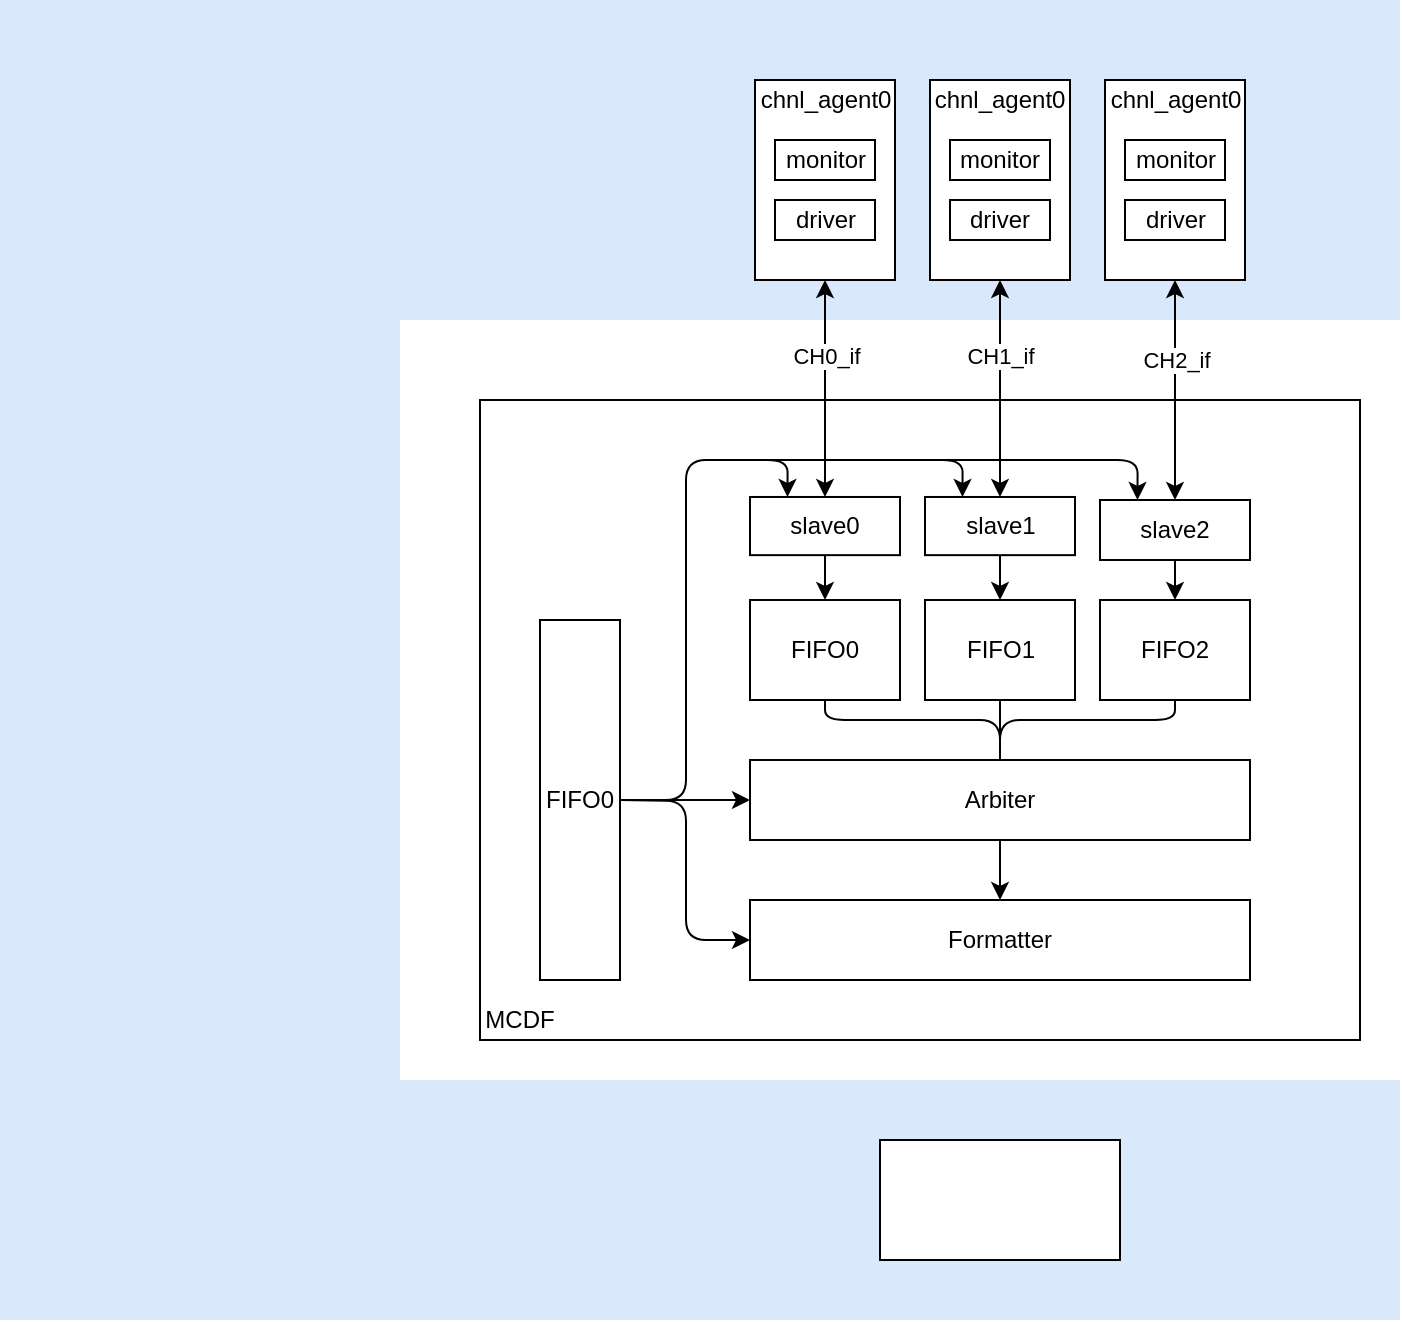 <mxfile version="13.7.6" type="github">
  <diagram id="-qIr2_UXZxA3kkLqqSqM" name="Page-1">
    <mxGraphModel dx="1527" dy="363" grid="1" gridSize="10" guides="1" tooltips="1" connect="1" arrows="1" fold="1" page="1" pageScale="1" pageWidth="850" pageHeight="1100" math="0" shadow="0">
      <root>
        <mxCell id="0" />
        <mxCell id="1" parent="0" />
        <mxCell id="Y9nZwd153pjmUSm361T4-116" value="" style="group" vertex="1" connectable="0" parent="1">
          <mxGeometry x="220" y="200" width="440" height="320" as="geometry" />
        </mxCell>
        <mxCell id="Y9nZwd153pjmUSm361T4-1" value="&lt;br&gt;&lt;br&gt;&lt;br&gt;&lt;br&gt;" style="rounded=0;whiteSpace=wrap;html=1;" vertex="1" parent="Y9nZwd153pjmUSm361T4-116">
          <mxGeometry width="440" height="320" as="geometry" />
        </mxCell>
        <mxCell id="Y9nZwd153pjmUSm361T4-14" value="MCDF&lt;br&gt;" style="text;html=1;strokeColor=none;fillColor=none;align=center;verticalAlign=middle;whiteSpace=wrap;rounded=0;" vertex="1" parent="Y9nZwd153pjmUSm361T4-116">
          <mxGeometry y="300.606" width="40" height="19.394" as="geometry" />
        </mxCell>
        <mxCell id="Y9nZwd153pjmUSm361T4-2" value="slave0" style="rounded=0;whiteSpace=wrap;html=1;" vertex="1" parent="Y9nZwd153pjmUSm361T4-116">
          <mxGeometry x="135" y="48.485" width="75" height="29.091" as="geometry" />
        </mxCell>
        <mxCell id="Y9nZwd153pjmUSm361T4-11" value="slave1" style="rounded=0;whiteSpace=wrap;html=1;" vertex="1" parent="Y9nZwd153pjmUSm361T4-116">
          <mxGeometry x="222.5" y="48.485" width="75" height="29.091" as="geometry" />
        </mxCell>
        <mxCell id="Y9nZwd153pjmUSm361T4-21" style="edgeStyle=orthogonalEdgeStyle;rounded=0;orthogonalLoop=1;jettySize=auto;html=1;exitX=0.5;exitY=1;exitDx=0;exitDy=0;entryX=0.5;entryY=0;entryDx=0;entryDy=0;" edge="1" parent="1" source="Y9nZwd153pjmUSm361T4-2" target="Y9nZwd153pjmUSm361T4-7">
          <mxGeometry relative="1" as="geometry" />
        </mxCell>
        <mxCell id="Y9nZwd153pjmUSm361T4-101" style="edgeStyle=elbowEdgeStyle;rounded=0;sketch=0;jumpStyle=none;orthogonalLoop=1;jettySize=auto;html=1;exitX=1;exitY=0.5;exitDx=0;exitDy=0;shadow=0;startArrow=none;startFill=0;endArrow=none;endFill=0;" edge="1" parent="1" source="Y9nZwd153pjmUSm361T4-6" target="Y9nZwd153pjmUSm361T4-1">
          <mxGeometry relative="1" as="geometry">
            <Array as="points">
              <mxPoint x="320" y="360" />
            </Array>
          </mxGeometry>
        </mxCell>
        <mxCell id="Y9nZwd153pjmUSm361T4-6" value="FIFO0" style="rounded=0;whiteSpace=wrap;html=1;" vertex="1" parent="1">
          <mxGeometry x="250" y="310" width="40" height="180" as="geometry" />
        </mxCell>
        <mxCell id="Y9nZwd153pjmUSm361T4-98" style="edgeStyle=orthogonalEdgeStyle;rounded=0;sketch=0;jumpStyle=none;orthogonalLoop=1;jettySize=auto;html=1;exitX=0.5;exitY=1;exitDx=0;exitDy=0;shadow=0;startArrow=none;startFill=0;endArrow=none;endFill=0;" edge="1" parent="1" source="Y9nZwd153pjmUSm361T4-9" target="Y9nZwd153pjmUSm361T4-15">
          <mxGeometry relative="1" as="geometry" />
        </mxCell>
        <mxCell id="Y9nZwd153pjmUSm361T4-9" value="FIFO1" style="rounded=0;whiteSpace=wrap;html=1;" vertex="1" parent="1">
          <mxGeometry x="442.5" y="300" width="75" height="50" as="geometry" />
        </mxCell>
        <mxCell id="Y9nZwd153pjmUSm361T4-22" style="edgeStyle=orthogonalEdgeStyle;rounded=0;orthogonalLoop=1;jettySize=auto;html=1;exitX=0.5;exitY=1;exitDx=0;exitDy=0;entryX=0.5;entryY=0;entryDx=0;entryDy=0;" edge="1" parent="1" source="Y9nZwd153pjmUSm361T4-11" target="Y9nZwd153pjmUSm361T4-9">
          <mxGeometry relative="1" as="geometry" />
        </mxCell>
        <mxCell id="Y9nZwd153pjmUSm361T4-12" value="FIFO2" style="rounded=0;whiteSpace=wrap;html=1;" vertex="1" parent="1">
          <mxGeometry x="530" y="300" width="75" height="50" as="geometry" />
        </mxCell>
        <mxCell id="Y9nZwd153pjmUSm361T4-23" style="edgeStyle=orthogonalEdgeStyle;rounded=0;orthogonalLoop=1;jettySize=auto;html=1;exitX=0.5;exitY=1;exitDx=0;exitDy=0;entryX=0.5;entryY=0;entryDx=0;entryDy=0;" edge="1" parent="1" source="Y9nZwd153pjmUSm361T4-13" target="Y9nZwd153pjmUSm361T4-12">
          <mxGeometry relative="1" as="geometry" />
        </mxCell>
        <mxCell id="Y9nZwd153pjmUSm361T4-13" value="slave2" style="rounded=0;whiteSpace=wrap;html=1;" vertex="1" parent="1">
          <mxGeometry x="530" y="250" width="75" height="30" as="geometry" />
        </mxCell>
        <mxCell id="Y9nZwd153pjmUSm361T4-80" value="" style="edgeStyle=orthogonalEdgeStyle;rounded=0;jumpStyle=arc;orthogonalLoop=1;jettySize=auto;html=1;" edge="1" parent="1" source="Y9nZwd153pjmUSm361T4-15" target="Y9nZwd153pjmUSm361T4-79">
          <mxGeometry relative="1" as="geometry" />
        </mxCell>
        <mxCell id="Y9nZwd153pjmUSm361T4-15" value="Arbiter&lt;br&gt;" style="rounded=0;whiteSpace=wrap;html=1;" vertex="1" parent="1">
          <mxGeometry x="355" y="380" width="250" height="40" as="geometry" />
        </mxCell>
        <mxCell id="Y9nZwd153pjmUSm361T4-79" value="Formatter" style="whiteSpace=wrap;html=1;rounded=0;" vertex="1" parent="1">
          <mxGeometry x="355" y="450" width="250" height="40" as="geometry" />
        </mxCell>
        <mxCell id="Y9nZwd153pjmUSm361T4-7" value="FIFO0" style="rounded=0;whiteSpace=wrap;html=1;shadow=0;" vertex="1" parent="1">
          <mxGeometry x="355" y="300" width="75" height="50" as="geometry" />
        </mxCell>
        <mxCell id="Y9nZwd153pjmUSm361T4-99" value="" style="endArrow=none;html=1;shadow=0;entryX=0.5;entryY=1;entryDx=0;entryDy=0;edgeStyle=orthogonalEdgeStyle;exitX=0.5;exitY=0;exitDx=0;exitDy=0;" edge="1" parent="1" source="Y9nZwd153pjmUSm361T4-15" target="Y9nZwd153pjmUSm361T4-7">
          <mxGeometry width="50" height="50" relative="1" as="geometry">
            <mxPoint x="400" y="380" as="sourcePoint" />
            <mxPoint x="450" y="330" as="targetPoint" />
            <Array as="points">
              <mxPoint x="480" y="360" />
              <mxPoint x="393" y="360" />
            </Array>
          </mxGeometry>
        </mxCell>
        <mxCell id="Y9nZwd153pjmUSm361T4-100" value="" style="endArrow=none;html=1;shadow=0;entryX=0.5;entryY=1;entryDx=0;entryDy=0;edgeStyle=orthogonalEdgeStyle;exitX=0.5;exitY=0;exitDx=0;exitDy=0;" edge="1" parent="1" source="Y9nZwd153pjmUSm361T4-15" target="Y9nZwd153pjmUSm361T4-12">
          <mxGeometry width="50" height="50" relative="1" as="geometry">
            <mxPoint x="400" y="380" as="sourcePoint" />
            <mxPoint x="450" y="330" as="targetPoint" />
            <Array as="points">
              <mxPoint x="480" y="360" />
              <mxPoint x="568" y="360" />
            </Array>
          </mxGeometry>
        </mxCell>
        <mxCell id="Y9nZwd153pjmUSm361T4-102" value="" style="endArrow=classic;html=1;shadow=0;edgeStyle=orthogonalEdgeStyle;exitX=1;exitY=0.5;exitDx=0;exitDy=0;entryX=0.25;entryY=0;entryDx=0;entryDy=0;endFill=1;" edge="1" parent="1" source="Y9nZwd153pjmUSm361T4-6" target="Y9nZwd153pjmUSm361T4-2">
          <mxGeometry width="50" height="50" relative="1" as="geometry">
            <mxPoint x="460" y="400" as="sourcePoint" />
            <mxPoint x="510" y="350" as="targetPoint" />
            <Array as="points">
              <mxPoint x="323" y="400" />
              <mxPoint x="323" y="230" />
              <mxPoint x="374" y="230" />
            </Array>
          </mxGeometry>
        </mxCell>
        <mxCell id="Y9nZwd153pjmUSm361T4-103" value="" style="endArrow=classic;html=1;shadow=0;entryX=0.25;entryY=0;entryDx=0;entryDy=0;edgeStyle=orthogonalEdgeStyle;endFill=1;" edge="1" parent="1" target="Y9nZwd153pjmUSm361T4-11">
          <mxGeometry width="50" height="50" relative="1" as="geometry">
            <mxPoint x="350" y="230" as="sourcePoint" />
            <mxPoint x="510" y="350" as="targetPoint" />
            <Array as="points">
              <mxPoint x="350" y="230" />
              <mxPoint x="461" y="230" />
            </Array>
          </mxGeometry>
        </mxCell>
        <mxCell id="Y9nZwd153pjmUSm361T4-104" value="" style="endArrow=classic;html=1;shadow=0;entryX=0.25;entryY=0;entryDx=0;entryDy=0;edgeStyle=orthogonalEdgeStyle;endFill=1;" edge="1" parent="1" target="Y9nZwd153pjmUSm361T4-13">
          <mxGeometry width="50" height="50" relative="1" as="geometry">
            <mxPoint x="430" y="230" as="sourcePoint" />
            <mxPoint x="510" y="350" as="targetPoint" />
            <Array as="points">
              <mxPoint x="440" y="230" />
              <mxPoint x="549" y="230" />
            </Array>
          </mxGeometry>
        </mxCell>
        <mxCell id="Y9nZwd153pjmUSm361T4-105" value="" style="endArrow=classic;html=1;shadow=0;entryX=0;entryY=0.5;entryDx=0;entryDy=0;" edge="1" parent="1" target="Y9nZwd153pjmUSm361T4-15">
          <mxGeometry width="50" height="50" relative="1" as="geometry">
            <mxPoint x="290" y="400" as="sourcePoint" />
            <mxPoint x="510" y="350" as="targetPoint" />
          </mxGeometry>
        </mxCell>
        <mxCell id="Y9nZwd153pjmUSm361T4-106" value="" style="endArrow=classic;html=1;shadow=0;edgeStyle=orthogonalEdgeStyle;entryX=0;entryY=0.5;entryDx=0;entryDy=0;endFill=1;" edge="1" parent="1" target="Y9nZwd153pjmUSm361T4-79">
          <mxGeometry width="50" height="50" relative="1" as="geometry">
            <mxPoint x="290" y="400" as="sourcePoint" />
            <mxPoint x="510" y="350" as="targetPoint" />
          </mxGeometry>
        </mxCell>
        <mxCell id="Y9nZwd153pjmUSm361T4-120" value="" style="rounded=0;whiteSpace=wrap;html=1;shadow=0;fillColor=#dae8fc;strokeColor=none;" vertex="1" parent="1">
          <mxGeometry x="-20" width="700" height="160" as="geometry" />
        </mxCell>
        <mxCell id="Y9nZwd153pjmUSm361T4-121" value="" style="rounded=0;whiteSpace=wrap;html=1;shadow=0;fillColor=#dae8fc;strokeColor=none;" vertex="1" parent="1">
          <mxGeometry x="-20" y="140" width="200" height="520" as="geometry" />
        </mxCell>
        <mxCell id="Y9nZwd153pjmUSm361T4-122" value="" style="rounded=0;whiteSpace=wrap;html=1;shadow=0;fillColor=#dae8fc;strokeColor=none;" vertex="1" parent="1">
          <mxGeometry x="150" y="540" width="530" height="120" as="geometry" />
        </mxCell>
        <mxCell id="Y9nZwd153pjmUSm361T4-129" value="" style="group" vertex="1" connectable="0" parent="1">
          <mxGeometry x="357.5" y="40" width="70" height="100" as="geometry" />
        </mxCell>
        <mxCell id="Y9nZwd153pjmUSm361T4-123" value="" style="rounded=0;whiteSpace=wrap;html=1;shadow=0;strokeColor=#000000;gradientColor=none;" vertex="1" parent="Y9nZwd153pjmUSm361T4-129">
          <mxGeometry width="70" height="100" as="geometry" />
        </mxCell>
        <mxCell id="Y9nZwd153pjmUSm361T4-124" value="monitor" style="rounded=0;whiteSpace=wrap;html=1;shadow=0;strokeColor=#000000;gradientColor=none;" vertex="1" parent="Y9nZwd153pjmUSm361T4-129">
          <mxGeometry x="10" y="30" width="50" height="20" as="geometry" />
        </mxCell>
        <mxCell id="Y9nZwd153pjmUSm361T4-125" value="driver" style="rounded=0;whiteSpace=wrap;html=1;shadow=0;strokeColor=#000000;gradientColor=none;" vertex="1" parent="Y9nZwd153pjmUSm361T4-129">
          <mxGeometry x="10" y="60" width="50" height="20" as="geometry" />
        </mxCell>
        <mxCell id="Y9nZwd153pjmUSm361T4-126" value="chnl_agent0" style="text;html=1;strokeColor=none;fillColor=none;align=center;verticalAlign=middle;whiteSpace=wrap;rounded=0;shadow=0;" vertex="1" parent="Y9nZwd153pjmUSm361T4-129">
          <mxGeometry x="15" width="40" height="20" as="geometry" />
        </mxCell>
        <mxCell id="Y9nZwd153pjmUSm361T4-130" value="" style="group" vertex="1" connectable="0" parent="1">
          <mxGeometry x="445" y="40" width="70" height="100" as="geometry" />
        </mxCell>
        <mxCell id="Y9nZwd153pjmUSm361T4-131" value="" style="rounded=0;whiteSpace=wrap;html=1;shadow=0;strokeColor=#000000;gradientColor=none;" vertex="1" parent="Y9nZwd153pjmUSm361T4-130">
          <mxGeometry width="70" height="100" as="geometry" />
        </mxCell>
        <mxCell id="Y9nZwd153pjmUSm361T4-132" value="monitor" style="rounded=0;whiteSpace=wrap;html=1;shadow=0;strokeColor=#000000;gradientColor=none;" vertex="1" parent="Y9nZwd153pjmUSm361T4-130">
          <mxGeometry x="10" y="30" width="50" height="20" as="geometry" />
        </mxCell>
        <mxCell id="Y9nZwd153pjmUSm361T4-133" value="driver" style="rounded=0;whiteSpace=wrap;html=1;shadow=0;strokeColor=#000000;gradientColor=none;" vertex="1" parent="Y9nZwd153pjmUSm361T4-130">
          <mxGeometry x="10" y="60" width="50" height="20" as="geometry" />
        </mxCell>
        <mxCell id="Y9nZwd153pjmUSm361T4-134" value="chnl_agent0" style="text;html=1;strokeColor=none;fillColor=none;align=center;verticalAlign=middle;whiteSpace=wrap;rounded=0;shadow=0;" vertex="1" parent="Y9nZwd153pjmUSm361T4-130">
          <mxGeometry x="15" width="40" height="20" as="geometry" />
        </mxCell>
        <mxCell id="Y9nZwd153pjmUSm361T4-135" value="" style="group" vertex="1" connectable="0" parent="1">
          <mxGeometry x="532.5" y="40" width="70" height="100" as="geometry" />
        </mxCell>
        <mxCell id="Y9nZwd153pjmUSm361T4-136" value="" style="rounded=0;whiteSpace=wrap;html=1;shadow=0;strokeColor=#000000;gradientColor=none;" vertex="1" parent="Y9nZwd153pjmUSm361T4-135">
          <mxGeometry width="70" height="100" as="geometry" />
        </mxCell>
        <mxCell id="Y9nZwd153pjmUSm361T4-137" value="monitor" style="rounded=0;whiteSpace=wrap;html=1;shadow=0;strokeColor=#000000;gradientColor=none;" vertex="1" parent="Y9nZwd153pjmUSm361T4-135">
          <mxGeometry x="10" y="30" width="50" height="20" as="geometry" />
        </mxCell>
        <mxCell id="Y9nZwd153pjmUSm361T4-138" value="driver" style="rounded=0;whiteSpace=wrap;html=1;shadow=0;strokeColor=#000000;gradientColor=none;" vertex="1" parent="Y9nZwd153pjmUSm361T4-135">
          <mxGeometry x="10" y="60" width="50" height="20" as="geometry" />
        </mxCell>
        <mxCell id="Y9nZwd153pjmUSm361T4-139" value="chnl_agent0" style="text;html=1;strokeColor=none;fillColor=none;align=center;verticalAlign=middle;whiteSpace=wrap;rounded=0;shadow=0;" vertex="1" parent="Y9nZwd153pjmUSm361T4-135">
          <mxGeometry x="15" width="40" height="20" as="geometry" />
        </mxCell>
        <mxCell id="Y9nZwd153pjmUSm361T4-141" value="" style="endArrow=classic;html=1;shadow=0;exitX=0.5;exitY=1;exitDx=0;exitDy=0;entryX=0.5;entryY=0;entryDx=0;entryDy=0;startArrow=classic;startFill=1;" edge="1" parent="1" source="Y9nZwd153pjmUSm361T4-123" target="Y9nZwd153pjmUSm361T4-2">
          <mxGeometry relative="1" as="geometry">
            <mxPoint x="370" y="180" as="sourcePoint" />
            <mxPoint x="470" y="180" as="targetPoint" />
          </mxGeometry>
        </mxCell>
        <mxCell id="Y9nZwd153pjmUSm361T4-142" value="CH0_if" style="edgeLabel;resizable=0;html=1;align=center;verticalAlign=middle;" connectable="0" vertex="1" parent="Y9nZwd153pjmUSm361T4-141">
          <mxGeometry relative="1" as="geometry">
            <mxPoint y="-16" as="offset" />
          </mxGeometry>
        </mxCell>
        <mxCell id="Y9nZwd153pjmUSm361T4-152" value="" style="endArrow=classic;html=1;shadow=0;entryX=0.5;entryY=0;entryDx=0;entryDy=0;startArrow=classic;startFill=1;" edge="1" parent="1" target="Y9nZwd153pjmUSm361T4-11">
          <mxGeometry relative="1" as="geometry">
            <mxPoint x="480" y="140" as="sourcePoint" />
            <mxPoint x="479.71" y="231.515" as="targetPoint" />
          </mxGeometry>
        </mxCell>
        <mxCell id="Y9nZwd153pjmUSm361T4-153" value="CH1_if" style="edgeLabel;resizable=0;html=1;align=center;verticalAlign=middle;" connectable="0" vertex="1" parent="Y9nZwd153pjmUSm361T4-152">
          <mxGeometry relative="1" as="geometry">
            <mxPoint y="-16" as="offset" />
          </mxGeometry>
        </mxCell>
        <mxCell id="Y9nZwd153pjmUSm361T4-157" value="" style="endArrow=classic;html=1;shadow=0;exitX=0.5;exitY=1;exitDx=0;exitDy=0;entryX=0.5;entryY=0;entryDx=0;entryDy=0;startArrow=classic;startFill=1;" edge="1" parent="1" source="Y9nZwd153pjmUSm361T4-136" target="Y9nZwd153pjmUSm361T4-13">
          <mxGeometry relative="1" as="geometry">
            <mxPoint x="370" y="230" as="sourcePoint" />
            <mxPoint x="470" y="230" as="targetPoint" />
          </mxGeometry>
        </mxCell>
        <mxCell id="Y9nZwd153pjmUSm361T4-158" value="CH2_if" style="edgeLabel;resizable=0;html=1;align=center;verticalAlign=middle;" connectable="0" vertex="1" parent="Y9nZwd153pjmUSm361T4-157">
          <mxGeometry relative="1" as="geometry">
            <mxPoint y="-14.86" as="offset" />
          </mxGeometry>
        </mxCell>
        <mxCell id="Y9nZwd153pjmUSm361T4-159" value="" style="rounded=0;whiteSpace=wrap;html=1;shadow=0;strokeColor=#000000;gradientColor=none;" vertex="1" parent="1">
          <mxGeometry x="420" y="570" width="120" height="60" as="geometry" />
        </mxCell>
      </root>
    </mxGraphModel>
  </diagram>
</mxfile>

